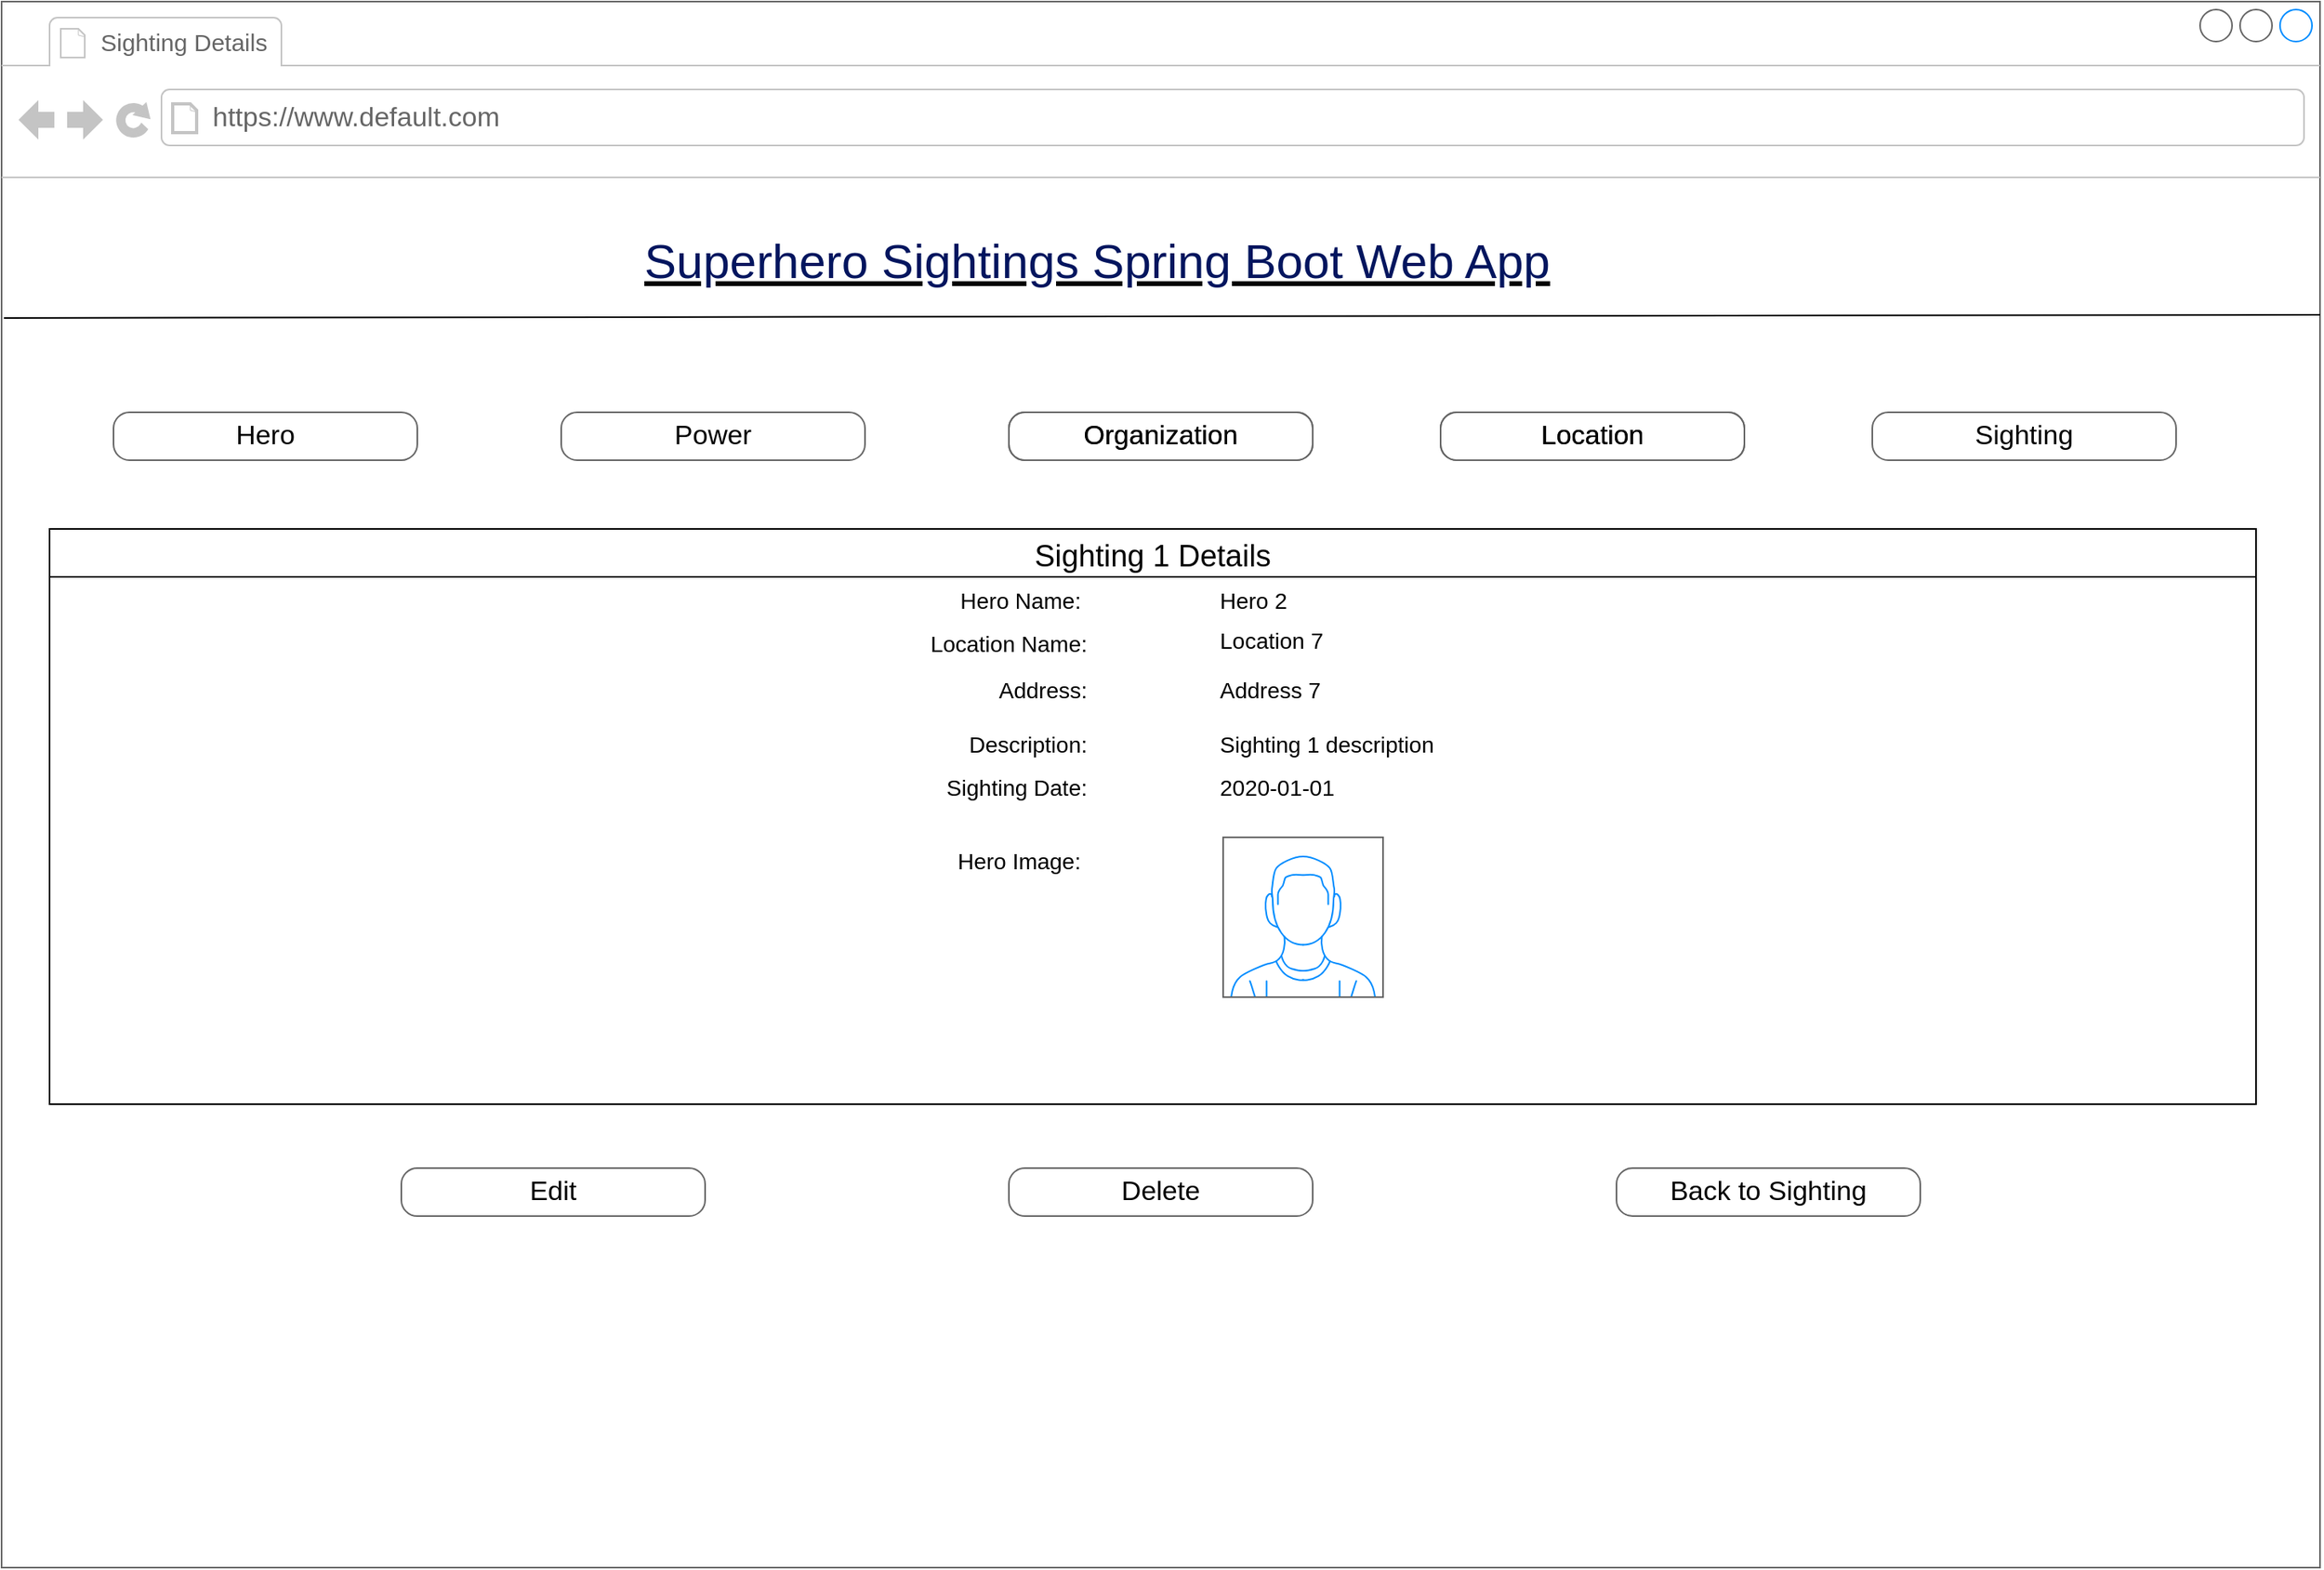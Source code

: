 <mxfile version="20.5.1" type="device"><diagram name="Page-1" id="2cc2dc42-3aac-f2a9-1cec-7a8b7cbee084"><mxGraphModel dx="1038" dy="585" grid="1" gridSize="10" guides="1" tooltips="1" connect="1" arrows="1" fold="1" page="1" pageScale="1" pageWidth="1100" pageHeight="850" background="none" math="0" shadow="0"><root><mxCell id="0"/><mxCell id="1" parent="0"/><mxCell id="7026571954dc6520-1" value="" style="strokeWidth=1;shadow=0;dashed=0;align=left;html=1;shape=mxgraph.mockup.containers.browserWindow;rSize=0;strokeColor=#666666;mainText=,;recursiveResize=0;rounded=0;labelBackgroundColor=none;fontFamily=Verdana;fontSize=12" parent="1" vertex="1"><mxGeometry x="250" y="10" width="1450" height="980" as="geometry"/></mxCell><mxCell id="7026571954dc6520-2" value="Sighting Details&amp;nbsp;" style="strokeWidth=1;shadow=0;dashed=0;align=center;html=1;shape=mxgraph.mockup.containers.anchor;fontSize=15;fontColor=#666666;align=left;" parent="7026571954dc6520-1" vertex="1"><mxGeometry x="60" y="12" width="150" height="26" as="geometry"/></mxCell><mxCell id="7026571954dc6520-3" value="https://www.default.com" style="strokeWidth=1;shadow=0;dashed=0;align=center;html=1;shape=mxgraph.mockup.containers.anchor;rSize=0;fontSize=17;fontColor=#666666;align=left;" parent="7026571954dc6520-1" vertex="1"><mxGeometry x="130" y="60" width="250" height="26" as="geometry"/></mxCell><mxCell id="7026571954dc6520-4" value="&lt;h2 style=&quot;box-sizing: border-box; margin-top: 0px; margin-bottom: 0.5rem; font-weight: 300; line-height: 1.2; font-size: 1.875rem; font-family: Arial, Helvetica, sans-serif; color: rgb(2, 21, 94); padding-top: 12px; padding-bottom: 0px; background-color: rgb(255, 255, 255);&quot; id=&quot;yui_3_17_2_1_1667340755161_39&quot;&gt;Superhero Sightings Spring Boot Web App&lt;/h2&gt;" style="text;html=1;points=[];align=left;verticalAlign=top;spacingTop=-4;fontSize=30;fontFamily=Verdana;fontStyle=4" parent="7026571954dc6520-1" vertex="1"><mxGeometry x="400" y="130" width="590" height="50" as="geometry"/></mxCell><mxCell id="jvbijX7r-PZZ7w1VG2m_-4" value="" style="group" parent="7026571954dc6520-1" vertex="1" connectable="0"><mxGeometry x="70" y="257" width="1020" height="30" as="geometry"/></mxCell><mxCell id="7026571954dc6520-18" value="Hero" style="strokeWidth=1;shadow=0;dashed=0;align=center;html=1;shape=mxgraph.mockup.buttons.button;strokeColor=#666666;mainText=;buttonStyle=round;fontSize=17;fontStyle=0;fillColor=none;whiteSpace=wrap;rounded=0;labelBackgroundColor=none;" parent="jvbijX7r-PZZ7w1VG2m_-4" vertex="1"><mxGeometry width="190" height="30" as="geometry"/></mxCell><mxCell id="7026571954dc6520-19" value="Power" style="strokeWidth=1;shadow=0;dashed=0;align=center;html=1;shape=mxgraph.mockup.buttons.button;strokeColor=#666666;mainText=;buttonStyle=round;fontSize=17;fontStyle=0;fillColor=none;whiteSpace=wrap;rounded=0;labelBackgroundColor=none;" parent="jvbijX7r-PZZ7w1VG2m_-4" vertex="1"><mxGeometry x="280" width="190" height="30" as="geometry"/></mxCell><mxCell id="jvbijX7r-PZZ7w1VG2m_-1" value="Organization" style="strokeWidth=1;shadow=0;dashed=0;align=center;html=1;shape=mxgraph.mockup.buttons.button;strokeColor=#666666;mainText=;buttonStyle=round;fontSize=17;fontStyle=0;fillColor=none;whiteSpace=wrap;rounded=0;labelBackgroundColor=none;" parent="jvbijX7r-PZZ7w1VG2m_-4" vertex="1"><mxGeometry x="560" width="190" height="30" as="geometry"/></mxCell><mxCell id="jvbijX7r-PZZ7w1VG2m_-2" value="Location" style="strokeWidth=1;shadow=0;dashed=0;align=center;html=1;shape=mxgraph.mockup.buttons.button;strokeColor=#666666;mainText=;buttonStyle=round;fontSize=17;fontStyle=0;fillColor=none;whiteSpace=wrap;rounded=0;labelBackgroundColor=none;" parent="jvbijX7r-PZZ7w1VG2m_-4" vertex="1"><mxGeometry x="830" width="190" height="30" as="geometry"/></mxCell><mxCell id="jvbijX7r-PZZ7w1VG2m_-3" value="Sighting" style="strokeWidth=1;shadow=0;dashed=0;align=center;html=1;shape=mxgraph.mockup.buttons.button;strokeColor=#666666;mainText=;buttonStyle=round;fontSize=17;fontStyle=0;fillColor=none;whiteSpace=wrap;rounded=0;labelBackgroundColor=none;" parent="7026571954dc6520-1" vertex="1"><mxGeometry x="1170" y="257" width="190" height="30" as="geometry"/></mxCell><mxCell id="jvbijX7r-PZZ7w1VG2m_-9" value="Sighting 1 Details" style="swimlane;fontStyle=0;childLayout=stackLayout;horizontal=1;startSize=30;horizontalStack=0;resizeParent=1;resizeParentMax=0;resizeLast=0;collapsible=1;marginBottom=0;fontSize=19;align=center;" parent="7026571954dc6520-1" vertex="1"><mxGeometry x="30" y="330" width="1380" height="360" as="geometry"/></mxCell><mxCell id="jvbijX7r-PZZ7w1VG2m_-71" value="Back to Sighting" style="strokeWidth=1;shadow=0;dashed=0;align=center;html=1;shape=mxgraph.mockup.buttons.button;strokeColor=#666666;mainText=;buttonStyle=round;fontSize=17;fontStyle=0;fillColor=none;whiteSpace=wrap;rounded=0;labelBackgroundColor=none;" parent="7026571954dc6520-1" vertex="1"><mxGeometry x="1010" y="730" width="190" height="30" as="geometry"/></mxCell><mxCell id="jvbijX7r-PZZ7w1VG2m_-80" value="Location 7" style="text;html=1;strokeColor=none;fillColor=none;align=left;verticalAlign=middle;whiteSpace=wrap;rounded=0;fontSize=14;fontStyle=0" parent="7026571954dc6520-1" vertex="1"><mxGeometry x="760" y="385" width="430" height="30" as="geometry"/></mxCell><mxCell id="whRv7u4-3vXumY-xxJ-N-16" value="Delete" style="strokeWidth=1;shadow=0;dashed=0;align=center;html=1;shape=mxgraph.mockup.buttons.button;strokeColor=#666666;mainText=;buttonStyle=round;fontSize=17;fontStyle=0;fillColor=none;whiteSpace=wrap;rounded=0;labelBackgroundColor=none;" parent="7026571954dc6520-1" vertex="1"><mxGeometry x="630" y="730" width="190" height="30" as="geometry"/></mxCell><mxCell id="whRv7u4-3vXumY-xxJ-N-17" value="Edit" style="strokeWidth=1;shadow=0;dashed=0;align=center;html=1;shape=mxgraph.mockup.buttons.button;strokeColor=#666666;mainText=;buttonStyle=round;fontSize=17;fontStyle=0;fillColor=none;whiteSpace=wrap;rounded=0;labelBackgroundColor=none;" parent="7026571954dc6520-1" vertex="1"><mxGeometry x="250" y="730" width="190" height="30" as="geometry"/></mxCell><mxCell id="whRv7u4-3vXumY-xxJ-N-18" value="Organization" style="strokeWidth=1;shadow=0;dashed=0;align=center;html=1;shape=mxgraph.mockup.buttons.button;strokeColor=#666666;mainText=;buttonStyle=round;fontSize=17;fontStyle=0;fillColor=none;whiteSpace=wrap;rounded=0;labelBackgroundColor=none;" parent="7026571954dc6520-1" vertex="1"><mxGeometry x="630" y="257" width="190" height="30" as="geometry"/></mxCell><mxCell id="whRv7u4-3vXumY-xxJ-N-19" value="Location" style="strokeWidth=1;shadow=0;dashed=0;align=center;html=1;shape=mxgraph.mockup.buttons.button;strokeColor=#666666;mainText=;buttonStyle=round;fontSize=17;fontStyle=0;fillColor=none;whiteSpace=wrap;rounded=0;labelBackgroundColor=none;" parent="7026571954dc6520-1" vertex="1"><mxGeometry x="900" y="257" width="190" height="30" as="geometry"/></mxCell><mxCell id="jvbijX7r-PZZ7w1VG2m_-5" value="" style="endArrow=none;html=1;rounded=0;exitX=0.001;exitY=0.202;exitDx=0;exitDy=0;exitPerimeter=0;entryX=1;entryY=0.2;entryDx=0;entryDy=0;entryPerimeter=0;" parent="1" source="7026571954dc6520-1" target="7026571954dc6520-1" edge="1"><mxGeometry width="50" height="50" relative="1" as="geometry"><mxPoint x="730" y="300" as="sourcePoint"/><mxPoint x="1640" y="312" as="targetPoint"/></mxGeometry></mxCell><mxCell id="jvbijX7r-PZZ7w1VG2m_-19" value="Hero 2" style="text;html=1;strokeColor=none;fillColor=none;align=left;verticalAlign=middle;whiteSpace=wrap;rounded=0;fontSize=14;fontStyle=0" parent="1" vertex="1"><mxGeometry x="1010" y="370" width="430" height="30" as="geometry"/></mxCell><mxCell id="jvbijX7r-PZZ7w1VG2m_-21" value="Hero Name:&amp;nbsp;" style="text;html=1;strokeColor=none;fillColor=none;align=right;verticalAlign=middle;whiteSpace=wrap;rounded=0;fontSize=14;fontStyle=0" parent="1" vertex="1"><mxGeometry x="521" y="370" width="410" height="30" as="geometry"/></mxCell><mxCell id="whRv7u4-3vXumY-xxJ-N-1" value="Sighting 1 description" style="text;html=1;strokeColor=none;fillColor=none;align=left;verticalAlign=middle;whiteSpace=wrap;rounded=0;fontSize=14;fontStyle=0" parent="1" vertex="1"><mxGeometry x="1010" y="460" width="431" height="30" as="geometry"/></mxCell><mxCell id="whRv7u4-3vXumY-xxJ-N-2" value="Description:" style="text;html=1;strokeColor=none;fillColor=none;align=right;verticalAlign=middle;whiteSpace=wrap;rounded=0;fontSize=14;fontStyle=0" parent="1" vertex="1"><mxGeometry x="521" y="460" width="410" height="30" as="geometry"/></mxCell><mxCell id="whRv7u4-3vXumY-xxJ-N-3" value="2020-01-01" style="text;html=1;strokeColor=none;fillColor=none;align=left;verticalAlign=middle;whiteSpace=wrap;rounded=0;fontSize=14;fontStyle=0" parent="1" vertex="1"><mxGeometry x="1010" y="487" width="430" height="30" as="geometry"/></mxCell><mxCell id="whRv7u4-3vXumY-xxJ-N-4" value="Sighting Date:" style="text;html=1;strokeColor=none;fillColor=none;align=right;verticalAlign=middle;whiteSpace=wrap;rounded=0;fontSize=14;fontStyle=0" parent="1" vertex="1"><mxGeometry x="521" y="487" width="410" height="30" as="geometry"/></mxCell><mxCell id="whRv7u4-3vXumY-xxJ-N-5" value="Location Name:" style="text;html=1;strokeColor=none;fillColor=none;align=right;verticalAlign=middle;whiteSpace=wrap;rounded=0;fontSize=14;fontStyle=0" parent="1" vertex="1"><mxGeometry x="521" y="397" width="410" height="30" as="geometry"/></mxCell><mxCell id="HX34P_HjAjW4Awe-4b6M-1" value="" style="verticalLabelPosition=bottom;shadow=0;dashed=0;align=center;html=1;verticalAlign=top;strokeWidth=1;shape=mxgraph.mockup.containers.userMale;strokeColor=#666666;strokeColor2=#008cff;fontSize=14;" parent="1" vertex="1"><mxGeometry x="1014" y="533" width="100" height="100" as="geometry"/></mxCell><mxCell id="HX34P_HjAjW4Awe-4b6M-2" value="Hero Image:" style="text;html=1;strokeColor=none;fillColor=none;align=right;verticalAlign=middle;whiteSpace=wrap;rounded=0;fontSize=14;fontStyle=0" parent="1" vertex="1"><mxGeometry x="517" y="533" width="410" height="30" as="geometry"/></mxCell><mxCell id="jfmlmiGCU06xUbb_OJ3t-1" value="Address:" style="text;html=1;strokeColor=none;fillColor=none;align=right;verticalAlign=middle;whiteSpace=wrap;rounded=0;fontSize=14;fontStyle=0" vertex="1" parent="1"><mxGeometry x="521" y="426" width="410" height="30" as="geometry"/></mxCell><mxCell id="jfmlmiGCU06xUbb_OJ3t-2" value="Address 7" style="text;html=1;strokeColor=none;fillColor=none;align=left;verticalAlign=middle;whiteSpace=wrap;rounded=0;fontSize=14;fontStyle=0" vertex="1" parent="1"><mxGeometry x="1010" y="426" width="430" height="30" as="geometry"/></mxCell></root></mxGraphModel></diagram></mxfile>